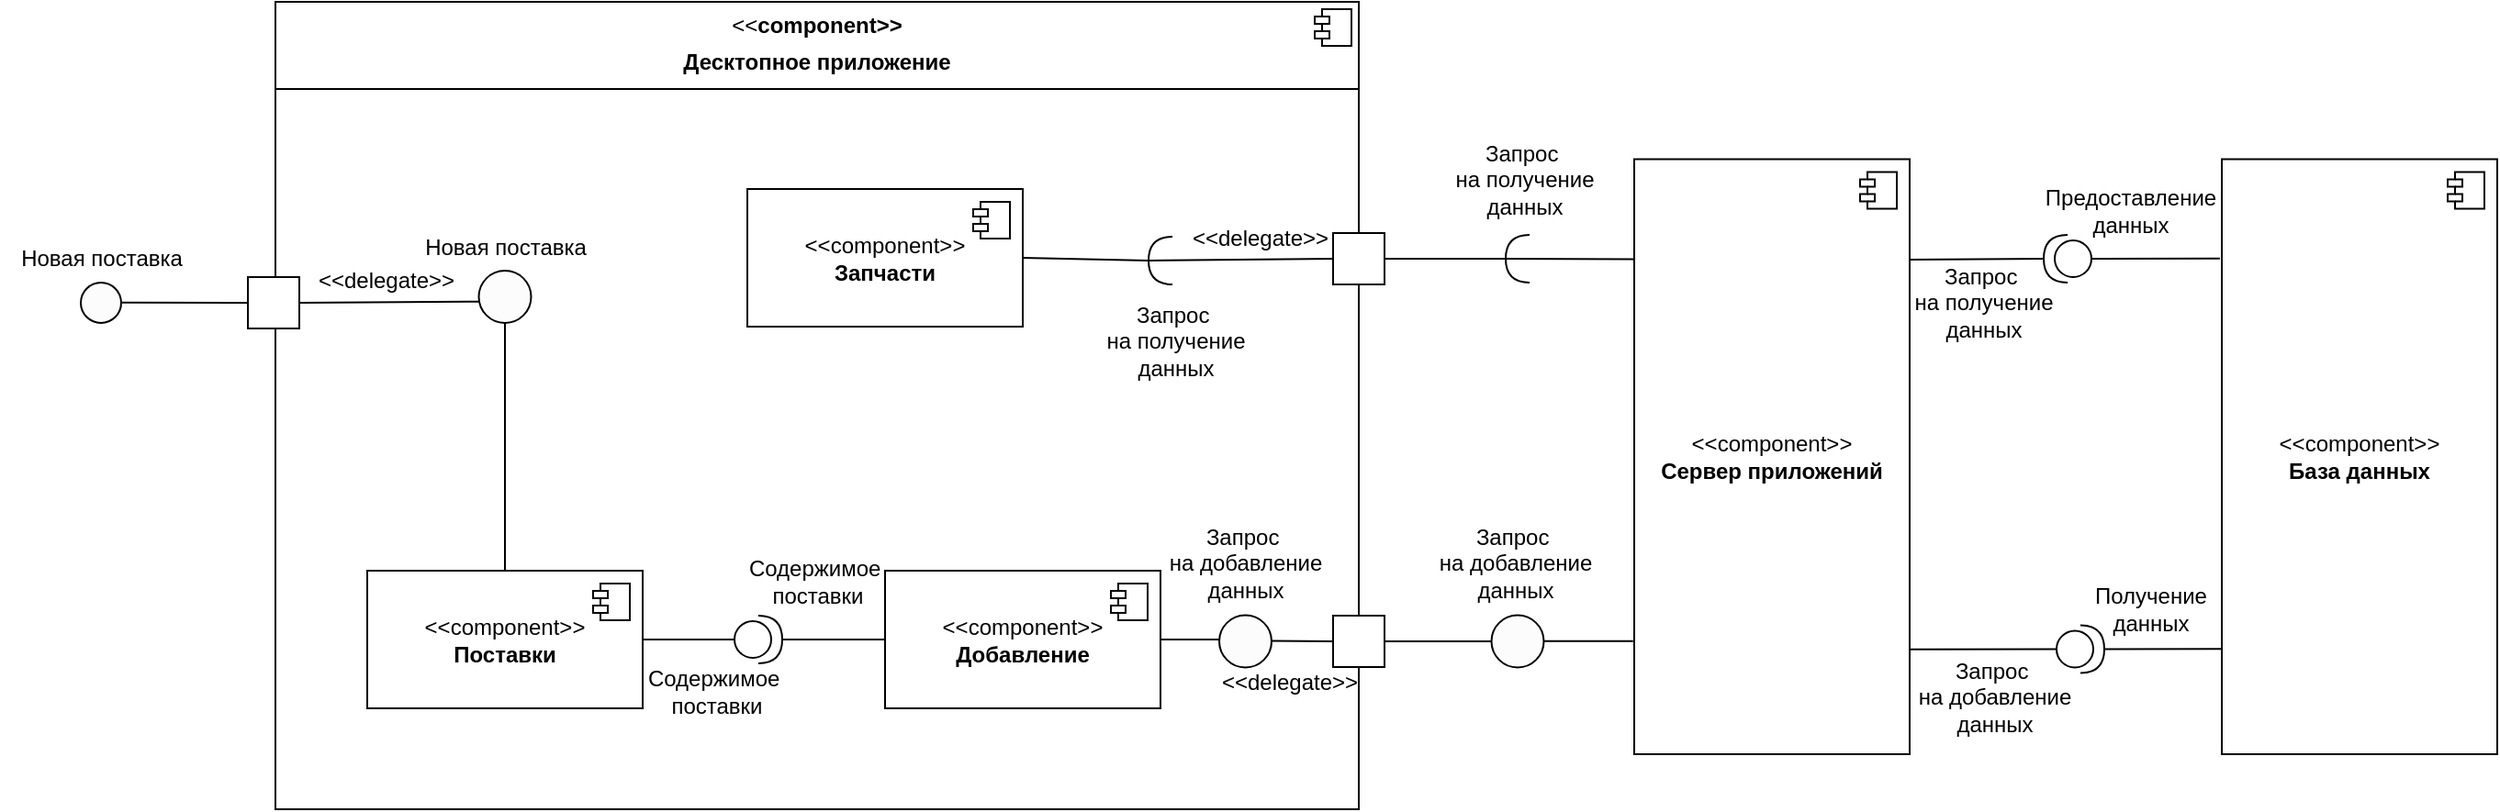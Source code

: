 <mxfile version="26.0.16">
  <diagram name="Страница — 1" id="rh0AONjHpE_3diKH-o4A">
    <mxGraphModel dx="1434" dy="836" grid="1" gridSize="10" guides="1" tooltips="1" connect="1" arrows="1" fold="1" page="1" pageScale="1" pageWidth="827" pageHeight="1169" math="0" shadow="0">
      <root>
        <mxCell id="0" />
        <mxCell id="1" parent="0" />
        <mxCell id="dRnqPSM8dbN7AAyOsYSZ-2" value="&lt;p style=&quot;margin:0px;margin-top:6px;text-align:center;&quot;&gt;&lt;span style=&quot;background-color: initial;&quot;&gt;&amp;lt;&amp;lt;&lt;b&gt;c&lt;/b&gt;&lt;/span&gt;&lt;b&gt;omponent&amp;gt;&amp;gt;&lt;/b&gt;&lt;/p&gt;&lt;p style=&quot;margin:0px;margin-top:6px;text-align:center;&quot;&gt;&lt;b&gt;Десктопное приложение&lt;/b&gt;&lt;/p&gt;&lt;hr size=&quot;1&quot; style=&quot;border-style:solid;&quot;&gt;&lt;p style=&quot;margin:0px;margin-left:8px;&quot;&gt;&lt;br&gt;&lt;/p&gt;" style="align=left;overflow=fill;html=1;dropTarget=0;whiteSpace=wrap;" vertex="1" parent="1">
          <mxGeometry x="490" y="440" width="590" height="440" as="geometry" />
        </mxCell>
        <mxCell id="dRnqPSM8dbN7AAyOsYSZ-3" value="" style="shape=component;jettyWidth=8;jettyHeight=4;" vertex="1" parent="dRnqPSM8dbN7AAyOsYSZ-2">
          <mxGeometry x="1" width="20" height="20" relative="1" as="geometry">
            <mxPoint x="-24" y="4" as="offset" />
          </mxGeometry>
        </mxCell>
        <mxCell id="dRnqPSM8dbN7AAyOsYSZ-4" value="&lt;span style=&quot;background-color: initial;&quot;&gt;&amp;lt;&amp;lt;c&lt;/span&gt;omponent&amp;gt;&amp;gt;&lt;br&gt;&lt;b&gt;Запчасти&lt;/b&gt;" style="html=1;dropTarget=0;whiteSpace=wrap;" vertex="1" parent="1">
          <mxGeometry x="747" y="542" width="150" height="75" as="geometry" />
        </mxCell>
        <mxCell id="dRnqPSM8dbN7AAyOsYSZ-5" value="" style="shape=module;jettyWidth=8;jettyHeight=4;" vertex="1" parent="dRnqPSM8dbN7AAyOsYSZ-4">
          <mxGeometry x="1" width="20" height="20" relative="1" as="geometry">
            <mxPoint x="-27" y="7" as="offset" />
          </mxGeometry>
        </mxCell>
        <mxCell id="dRnqPSM8dbN7AAyOsYSZ-6" value="&lt;span style=&quot;background-color: initial;&quot;&gt;&amp;lt;&amp;lt;c&lt;/span&gt;omponent&amp;gt;&amp;gt;&lt;br&gt;&lt;b&gt;Добавление&lt;/b&gt;" style="html=1;dropTarget=0;whiteSpace=wrap;" vertex="1" parent="1">
          <mxGeometry x="822" y="750" width="150" height="75" as="geometry" />
        </mxCell>
        <mxCell id="dRnqPSM8dbN7AAyOsYSZ-7" value="" style="shape=module;jettyWidth=8;jettyHeight=4;" vertex="1" parent="dRnqPSM8dbN7AAyOsYSZ-6">
          <mxGeometry x="1" width="20" height="20" relative="1" as="geometry">
            <mxPoint x="-27" y="7" as="offset" />
          </mxGeometry>
        </mxCell>
        <mxCell id="dRnqPSM8dbN7AAyOsYSZ-8" value="&lt;span style=&quot;background-color: initial;&quot;&gt;&amp;lt;&amp;lt;c&lt;/span&gt;omponent&amp;gt;&amp;gt;&lt;br&gt;&lt;b&gt;Поставки&lt;/b&gt;" style="html=1;dropTarget=0;whiteSpace=wrap;" vertex="1" parent="1">
          <mxGeometry x="540" y="750" width="150" height="75" as="geometry" />
        </mxCell>
        <mxCell id="dRnqPSM8dbN7AAyOsYSZ-9" value="" style="shape=module;jettyWidth=8;jettyHeight=4;" vertex="1" parent="dRnqPSM8dbN7AAyOsYSZ-8">
          <mxGeometry x="1" width="20" height="20" relative="1" as="geometry">
            <mxPoint x="-27" y="7" as="offset" />
          </mxGeometry>
        </mxCell>
        <mxCell id="dRnqPSM8dbN7AAyOsYSZ-12" value="" style="shape=providedRequiredInterface;html=1;verticalLabelPosition=bottom;sketch=0;rotation=0;" vertex="1" parent="1">
          <mxGeometry x="740" y="774.5" width="26" height="26" as="geometry" />
        </mxCell>
        <mxCell id="dRnqPSM8dbN7AAyOsYSZ-13" value="" style="endArrow=none;startArrow=none;endFill=0;startFill=0;endSize=8;startSize=10;html=1;rounded=0;exitX=0;exitY=0.5;exitDx=0;exitDy=0;exitPerimeter=0;" edge="1" parent="1" source="dRnqPSM8dbN7AAyOsYSZ-12" target="dRnqPSM8dbN7AAyOsYSZ-8">
          <mxGeometry width="160" relative="1" as="geometry">
            <mxPoint x="640" y="787" as="sourcePoint" />
            <mxPoint x="713" y="792.58" as="targetPoint" />
          </mxGeometry>
        </mxCell>
        <mxCell id="dRnqPSM8dbN7AAyOsYSZ-14" value="" style="endArrow=none;startArrow=none;endFill=0;startFill=0;endSize=8;startSize=10;html=1;rounded=0;exitX=0;exitY=0.5;exitDx=0;exitDy=0;entryX=1;entryY=0.5;entryDx=0;entryDy=0;entryPerimeter=0;" edge="1" parent="1" source="dRnqPSM8dbN7AAyOsYSZ-6" target="dRnqPSM8dbN7AAyOsYSZ-12">
          <mxGeometry width="160" relative="1" as="geometry">
            <mxPoint x="610" y="787.08" as="sourcePoint" />
            <mxPoint x="684" y="787.08" as="targetPoint" />
          </mxGeometry>
        </mxCell>
        <mxCell id="dRnqPSM8dbN7AAyOsYSZ-15" value="&lt;font style=&quot;font-size: 12px;&quot;&gt;Содержимое&amp;nbsp;&lt;/font&gt;&lt;div style=&quot;&quot;&gt;&lt;font style=&quot;font-size: 12px;&quot;&gt;поставки&lt;/font&gt;&lt;/div&gt;" style="text;html=1;align=center;verticalAlign=middle;resizable=0;points=[];autosize=1;strokeColor=none;fillColor=none;" vertex="1" parent="1">
          <mxGeometry x="680" y="795.5" width="100" height="40" as="geometry" />
        </mxCell>
        <mxCell id="dRnqPSM8dbN7AAyOsYSZ-16" value="" style="edgeStyle=orthogonalEdgeStyle;html=1;verticalAlign=bottom;endArrow=none;endSize=8;strokeColor=#000000;rounded=0;exitX=0.5;exitY=0;exitDx=0;exitDy=0;endFill=0;entryX=0.637;entryY=0.753;entryDx=0;entryDy=0;entryPerimeter=0;" edge="1" parent="1" source="dRnqPSM8dbN7AAyOsYSZ-8" target="dRnqPSM8dbN7AAyOsYSZ-48">
          <mxGeometry relative="1" as="geometry">
            <mxPoint x="624" y="604.34" as="targetPoint" />
            <mxPoint x="655" y="750" as="sourcePoint" />
            <Array as="points">
              <mxPoint x="615" y="610" />
            </Array>
          </mxGeometry>
        </mxCell>
        <mxCell id="dRnqPSM8dbN7AAyOsYSZ-17" value="Новая поставка" style="text;html=1;align=center;verticalAlign=middle;resizable=0;points=[];autosize=1;strokeColor=none;fillColor=none;" vertex="1" parent="1">
          <mxGeometry x="560" y="559" width="110" height="30" as="geometry" />
        </mxCell>
        <mxCell id="dRnqPSM8dbN7AAyOsYSZ-18" value="" style="html=1;whiteSpace=wrap;" vertex="1" parent="1">
          <mxGeometry x="475" y="590" width="28" height="28" as="geometry" />
        </mxCell>
        <mxCell id="dRnqPSM8dbN7AAyOsYSZ-19" value="" style="endArrow=none;startArrow=none;endFill=0;startFill=0;endSize=8;startSize=10;html=1;rounded=0;exitX=0.111;exitY=0.478;exitDx=0;exitDy=0;exitPerimeter=0;entryX=1;entryY=0.5;entryDx=0;entryDy=0;" edge="1" parent="1" target="dRnqPSM8dbN7AAyOsYSZ-18">
          <mxGeometry width="160" relative="1" as="geometry">
            <mxPoint x="603.33" y="603.34" as="sourcePoint" />
            <mxPoint x="500" y="603.6" as="targetPoint" />
          </mxGeometry>
        </mxCell>
        <mxCell id="dRnqPSM8dbN7AAyOsYSZ-20" value="" style="endArrow=none;startArrow=none;endFill=0;startFill=0;endSize=8;startSize=10;html=1;rounded=0;exitX=0;exitY=0.5;exitDx=0;exitDy=0;entryX=0.857;entryY=0.495;entryDx=0;entryDy=0;entryPerimeter=0;" edge="1" parent="1" source="dRnqPSM8dbN7AAyOsYSZ-18" target="dRnqPSM8dbN7AAyOsYSZ-21">
          <mxGeometry width="160" relative="1" as="geometry">
            <mxPoint x="427" y="603.5" as="sourcePoint" />
            <mxPoint x="400" y="604" as="targetPoint" />
          </mxGeometry>
        </mxCell>
        <mxCell id="dRnqPSM8dbN7AAyOsYSZ-21" value="" style="ellipse;html=1;shape=startState;fillColor=#FCFCFC;strokeColor=#000000;" vertex="1" parent="1">
          <mxGeometry x="380" y="589" width="30" height="30" as="geometry" />
        </mxCell>
        <mxCell id="dRnqPSM8dbN7AAyOsYSZ-22" value="Новая поставка" style="text;html=1;align=center;verticalAlign=middle;resizable=0;points=[];autosize=1;strokeColor=none;fillColor=none;" vertex="1" parent="1">
          <mxGeometry x="340" y="565" width="110" height="30" as="geometry" />
        </mxCell>
        <mxCell id="dRnqPSM8dbN7AAyOsYSZ-23" value="" style="html=1;whiteSpace=wrap;" vertex="1" parent="1">
          <mxGeometry x="1066" y="566" width="28" height="28" as="geometry" />
        </mxCell>
        <mxCell id="dRnqPSM8dbN7AAyOsYSZ-24" value="Запрос&amp;nbsp;&lt;div&gt;на получение&lt;/div&gt;&lt;div&gt;данных&lt;/div&gt;" style="text;html=1;align=center;verticalAlign=middle;resizable=0;points=[];autosize=1;strokeColor=none;fillColor=none;" vertex="1" parent="1">
          <mxGeometry x="930" y="595" width="100" height="60" as="geometry" />
        </mxCell>
        <mxCell id="dRnqPSM8dbN7AAyOsYSZ-25" value="" style="endArrow=none;startArrow=none;endFill=0;startFill=0;endSize=8;startSize=10;html=1;rounded=0;exitX=1;exitY=0.5;exitDx=0;exitDy=0;exitPerimeter=0;entryX=1;entryY=0.5;entryDx=0;entryDy=0;" edge="1" parent="1" source="dRnqPSM8dbN7AAyOsYSZ-30" target="dRnqPSM8dbN7AAyOsYSZ-4">
          <mxGeometry width="160" relative="1" as="geometry">
            <mxPoint x="980" y="580" as="sourcePoint" />
            <mxPoint x="890" y="579.6" as="targetPoint" />
          </mxGeometry>
        </mxCell>
        <mxCell id="dRnqPSM8dbN7AAyOsYSZ-27" value="" style="endArrow=none;startArrow=none;endFill=0;startFill=0;endSize=8;startSize=10;html=1;rounded=0;exitX=0;exitY=0.5;exitDx=0;exitDy=0;entryX=1;entryY=0.5;entryDx=0;entryDy=0;entryPerimeter=0;" edge="1" parent="1" source="dRnqPSM8dbN7AAyOsYSZ-23" target="dRnqPSM8dbN7AAyOsYSZ-30">
          <mxGeometry width="160" relative="1" as="geometry">
            <mxPoint x="1063" y="589" as="sourcePoint" />
            <mxPoint x="1006" y="580" as="targetPoint" />
          </mxGeometry>
        </mxCell>
        <mxCell id="dRnqPSM8dbN7AAyOsYSZ-28" value="&lt;span style=&quot;text-wrap-mode: wrap;&quot;&gt;&amp;lt;&amp;lt;delegate&amp;gt;&amp;gt;&lt;/span&gt;" style="text;html=1;align=center;verticalAlign=middle;resizable=0;points=[];autosize=1;strokeColor=none;fillColor=none;" vertex="1" parent="1">
          <mxGeometry x="500" y="577" width="100" height="30" as="geometry" />
        </mxCell>
        <mxCell id="dRnqPSM8dbN7AAyOsYSZ-29" value="&lt;span style=&quot;text-wrap: wrap;&quot;&gt;&amp;lt;&amp;lt;delegate&amp;gt;&amp;gt;&lt;/span&gt;" style="text;html=1;align=center;verticalAlign=middle;resizable=0;points=[];autosize=1;strokeColor=none;fillColor=none;" vertex="1" parent="1">
          <mxGeometry x="976" y="554" width="100" height="30" as="geometry" />
        </mxCell>
        <mxCell id="dRnqPSM8dbN7AAyOsYSZ-30" value="" style="shape=requiredInterface;html=1;verticalLabelPosition=bottom;sketch=0;rotation=-180;" vertex="1" parent="1">
          <mxGeometry x="965.5" y="568" width="13" height="26" as="geometry" />
        </mxCell>
        <mxCell id="dRnqPSM8dbN7AAyOsYSZ-31" value="" style="endArrow=none;startArrow=none;endFill=0;startFill=0;endSize=8;startSize=10;html=1;rounded=0;entryX=1;entryY=0.5;entryDx=0;entryDy=0;exitX=1;exitY=0.5;exitDx=0;exitDy=0;exitPerimeter=0;" edge="1" parent="1" source="dRnqPSM8dbN7AAyOsYSZ-32" target="dRnqPSM8dbN7AAyOsYSZ-23">
          <mxGeometry width="160" relative="1" as="geometry">
            <mxPoint x="1190" y="580" as="sourcePoint" />
            <mxPoint x="1150" y="576" as="targetPoint" />
          </mxGeometry>
        </mxCell>
        <mxCell id="dRnqPSM8dbN7AAyOsYSZ-32" value="" style="shape=requiredInterface;html=1;verticalLabelPosition=bottom;sketch=0;rotation=-180;" vertex="1" parent="1">
          <mxGeometry x="1160" y="567" width="13" height="26" as="geometry" />
        </mxCell>
        <mxCell id="dRnqPSM8dbN7AAyOsYSZ-33" value="Запрос&amp;nbsp;&lt;div&gt;на получение&lt;/div&gt;&lt;div&gt;данных&lt;/div&gt;" style="text;html=1;align=center;verticalAlign=middle;resizable=0;points=[];autosize=1;strokeColor=none;fillColor=none;" vertex="1" parent="1">
          <mxGeometry x="1120" y="507" width="100" height="60" as="geometry" />
        </mxCell>
        <mxCell id="dRnqPSM8dbN7AAyOsYSZ-34" value="&lt;span style=&quot;background-color: initial;&quot;&gt;&amp;lt;&amp;lt;c&lt;/span&gt;omponent&amp;gt;&amp;gt;&lt;br&gt;&lt;b&gt;Сервер приложений&lt;/b&gt;" style="html=1;dropTarget=0;whiteSpace=wrap;" vertex="1" parent="1">
          <mxGeometry x="1230" y="525.75" width="150" height="324.25" as="geometry" />
        </mxCell>
        <mxCell id="dRnqPSM8dbN7AAyOsYSZ-35" value="" style="shape=module;jettyWidth=8;jettyHeight=4;" vertex="1" parent="dRnqPSM8dbN7AAyOsYSZ-34">
          <mxGeometry x="1" width="20" height="20" relative="1" as="geometry">
            <mxPoint x="-27" y="7" as="offset" />
          </mxGeometry>
        </mxCell>
        <mxCell id="dRnqPSM8dbN7AAyOsYSZ-36" value="" style="endArrow=none;startArrow=none;endFill=0;startFill=0;endSize=8;startSize=10;html=1;rounded=0;entryX=1;entryY=0.5;entryDx=0;entryDy=0;exitX=-0.003;exitY=0.168;exitDx=0;exitDy=0;entryPerimeter=0;exitPerimeter=0;" edge="1" parent="1" source="dRnqPSM8dbN7AAyOsYSZ-34" target="dRnqPSM8dbN7AAyOsYSZ-32">
          <mxGeometry width="160" relative="1" as="geometry">
            <mxPoint x="1276" y="580.58" as="sourcePoint" />
            <mxPoint x="1210" y="580.58" as="targetPoint" />
          </mxGeometry>
        </mxCell>
        <mxCell id="dRnqPSM8dbN7AAyOsYSZ-37" value="&lt;span style=&quot;background-color: initial;&quot;&gt;&amp;lt;&amp;lt;c&lt;/span&gt;omponent&amp;gt;&amp;gt;&lt;br&gt;&lt;b&gt;База данных&lt;/b&gt;" style="html=1;dropTarget=0;whiteSpace=wrap;" vertex="1" parent="1">
          <mxGeometry x="1550" y="525.75" width="150" height="324.25" as="geometry" />
        </mxCell>
        <mxCell id="dRnqPSM8dbN7AAyOsYSZ-38" value="" style="shape=module;jettyWidth=8;jettyHeight=4;" vertex="1" parent="dRnqPSM8dbN7AAyOsYSZ-37">
          <mxGeometry x="1" width="20" height="20" relative="1" as="geometry">
            <mxPoint x="-27" y="7" as="offset" />
          </mxGeometry>
        </mxCell>
        <mxCell id="dRnqPSM8dbN7AAyOsYSZ-39" value="" style="endArrow=none;startArrow=none;endFill=0;startFill=0;endSize=8;startSize=10;html=1;rounded=0;entryX=0.997;entryY=0.169;entryDx=0;entryDy=0;exitX=1;exitY=0.5;exitDx=0;exitDy=0;exitPerimeter=0;entryPerimeter=0;" edge="1" parent="1" source="dRnqPSM8dbN7AAyOsYSZ-40" target="dRnqPSM8dbN7AAyOsYSZ-34">
          <mxGeometry width="160" relative="1" as="geometry">
            <mxPoint x="1480" y="580" as="sourcePoint" />
            <mxPoint x="1420" y="584" as="targetPoint" />
          </mxGeometry>
        </mxCell>
        <mxCell id="dRnqPSM8dbN7AAyOsYSZ-40" value="" style="shape=providedRequiredInterface;html=1;verticalLabelPosition=bottom;sketch=0;rotation=-180;" vertex="1" parent="1">
          <mxGeometry x="1453" y="567" width="26" height="26" as="geometry" />
        </mxCell>
        <mxCell id="dRnqPSM8dbN7AAyOsYSZ-41" value="" style="endArrow=none;startArrow=none;endFill=0;startFill=0;endSize=8;startSize=10;html=1;rounded=0;entryX=0;entryY=0.5;entryDx=0;entryDy=0;exitX=-0.007;exitY=0.167;exitDx=0;exitDy=0;entryPerimeter=0;exitPerimeter=0;" edge="1" parent="1" source="dRnqPSM8dbN7AAyOsYSZ-37" target="dRnqPSM8dbN7AAyOsYSZ-40">
          <mxGeometry width="160" relative="1" as="geometry">
            <mxPoint x="1570" y="579.58" as="sourcePoint" />
            <mxPoint x="1510" y="579.58" as="targetPoint" />
          </mxGeometry>
        </mxCell>
        <mxCell id="dRnqPSM8dbN7AAyOsYSZ-42" value="&lt;font style=&quot;font-size: 12px;&quot;&gt;Содержимое&amp;nbsp;&lt;/font&gt;&lt;div style=&quot;&quot;&gt;&lt;font style=&quot;font-size: 12px;&quot;&gt;поставки&lt;/font&gt;&lt;/div&gt;" style="text;html=1;align=center;verticalAlign=middle;resizable=0;points=[];autosize=1;strokeColor=none;fillColor=none;" vertex="1" parent="1">
          <mxGeometry x="735" y="735.5" width="100" height="40" as="geometry" />
        </mxCell>
        <mxCell id="dRnqPSM8dbN7AAyOsYSZ-43" value="Запрос&amp;nbsp;&lt;div&gt;на получение&lt;/div&gt;&lt;div&gt;данных&lt;/div&gt;" style="text;html=1;align=center;verticalAlign=middle;resizable=0;points=[];autosize=1;strokeColor=none;fillColor=none;" vertex="1" parent="1">
          <mxGeometry x="1370" y="574" width="100" height="60" as="geometry" />
        </mxCell>
        <mxCell id="dRnqPSM8dbN7AAyOsYSZ-44" value="Предоставление&lt;div&gt;данных&lt;/div&gt;" style="text;html=1;align=center;verticalAlign=middle;resizable=0;points=[];autosize=1;strokeColor=none;fillColor=none;" vertex="1" parent="1">
          <mxGeometry x="1440" y="534" width="120" height="40" as="geometry" />
        </mxCell>
        <mxCell id="dRnqPSM8dbN7AAyOsYSZ-45" value="" style="html=1;whiteSpace=wrap;" vertex="1" parent="1">
          <mxGeometry x="1066" y="774.5" width="28" height="28" as="geometry" />
        </mxCell>
        <mxCell id="dRnqPSM8dbN7AAyOsYSZ-46" value="" style="endArrow=none;startArrow=none;endFill=0;startFill=0;endSize=8;startSize=10;html=1;rounded=0;entryX=1;entryY=0.5;entryDx=0;entryDy=0;exitX=0.1;exitY=0.472;exitDx=0;exitDy=0;exitPerimeter=0;" edge="1" parent="1" source="dRnqPSM8dbN7AAyOsYSZ-47" target="dRnqPSM8dbN7AAyOsYSZ-6">
          <mxGeometry width="160" relative="1" as="geometry">
            <mxPoint x="1000" y="787" as="sourcePoint" />
            <mxPoint x="986" y="795.5" as="targetPoint" />
          </mxGeometry>
        </mxCell>
        <mxCell id="dRnqPSM8dbN7AAyOsYSZ-47" value="" style="ellipse;html=1;shape=startState;fillColor=#FCFCFC;strokeColor=#000000;" vertex="1" parent="1">
          <mxGeometry x="1000" y="770.25" width="36.5" height="36.5" as="geometry" />
        </mxCell>
        <mxCell id="dRnqPSM8dbN7AAyOsYSZ-48" value="" style="ellipse;html=1;shape=startState;fillColor=#FCFCFC;strokeColor=#000000;" vertex="1" parent="1">
          <mxGeometry x="596.75" y="582.5" width="36.5" height="36.5" as="geometry" />
        </mxCell>
        <mxCell id="dRnqPSM8dbN7AAyOsYSZ-49" value="" style="endArrow=none;startArrow=none;endFill=0;startFill=0;endSize=8;startSize=10;html=1;rounded=0;entryX=0.885;entryY=0.494;entryDx=0;entryDy=0;exitX=0;exitY=0.5;exitDx=0;exitDy=0;entryPerimeter=0;" edge="1" parent="1" source="dRnqPSM8dbN7AAyOsYSZ-45" target="dRnqPSM8dbN7AAyOsYSZ-47">
          <mxGeometry width="160" relative="1" as="geometry">
            <mxPoint x="1066" y="790" as="sourcePoint" />
            <mxPoint x="1034" y="790" as="targetPoint" />
          </mxGeometry>
        </mxCell>
        <mxCell id="dRnqPSM8dbN7AAyOsYSZ-50" value="Запрос&amp;nbsp;&lt;div&gt;на добавление&lt;/div&gt;&lt;div&gt;данных&lt;/div&gt;" style="text;html=1;align=center;verticalAlign=middle;resizable=0;points=[];autosize=1;strokeColor=none;fillColor=none;" vertex="1" parent="1">
          <mxGeometry x="963.25" y="715.5" width="110" height="60" as="geometry" />
        </mxCell>
        <mxCell id="dRnqPSM8dbN7AAyOsYSZ-51" value="" style="endArrow=none;startArrow=none;endFill=0;startFill=0;endSize=8;startSize=10;html=1;rounded=0;entryX=1;entryY=0.5;entryDx=0;entryDy=0;exitX=0.124;exitY=0.499;exitDx=0;exitDy=0;exitPerimeter=0;" edge="1" parent="1" source="dRnqPSM8dbN7AAyOsYSZ-53" target="dRnqPSM8dbN7AAyOsYSZ-45">
          <mxGeometry width="160" relative="1" as="geometry">
            <mxPoint x="1149.159" y="788.902" as="sourcePoint" />
            <mxPoint x="1100" y="787" as="targetPoint" />
          </mxGeometry>
        </mxCell>
        <mxCell id="dRnqPSM8dbN7AAyOsYSZ-52" value="Запрос&amp;nbsp;&lt;div&gt;на добавление&lt;/div&gt;&lt;div&gt;данных&lt;/div&gt;" style="text;html=1;align=center;verticalAlign=middle;resizable=0;points=[];autosize=1;strokeColor=none;fillColor=none;" vertex="1" parent="1">
          <mxGeometry x="1110" y="715.5" width="110" height="60" as="geometry" />
        </mxCell>
        <mxCell id="dRnqPSM8dbN7AAyOsYSZ-53" value="" style="ellipse;html=1;shape=startState;fillColor=#FCFCFC;strokeColor=#000000;" vertex="1" parent="1">
          <mxGeometry x="1148.25" y="770.25" width="36.5" height="36.5" as="geometry" />
        </mxCell>
        <mxCell id="dRnqPSM8dbN7AAyOsYSZ-54" value="" style="endArrow=none;startArrow=none;endFill=0;startFill=0;endSize=8;startSize=10;html=1;rounded=0;entryX=0.885;entryY=0.495;entryDx=0;entryDy=0;exitX=-0.004;exitY=0.81;exitDx=0;exitDy=0;exitPerimeter=0;entryPerimeter=0;" edge="1" parent="1" source="dRnqPSM8dbN7AAyOsYSZ-34" target="dRnqPSM8dbN7AAyOsYSZ-53">
          <mxGeometry width="160" relative="1" as="geometry">
            <mxPoint x="1243.75" y="787.36" as="sourcePoint" />
            <mxPoint x="1184.75" y="787.36" as="targetPoint" />
          </mxGeometry>
        </mxCell>
        <mxCell id="dRnqPSM8dbN7AAyOsYSZ-55" value="" style="shape=providedRequiredInterface;html=1;verticalLabelPosition=bottom;sketch=0;rotation=0;" vertex="1" parent="1">
          <mxGeometry x="1460" y="779.75" width="26" height="26" as="geometry" />
        </mxCell>
        <mxCell id="dRnqPSM8dbN7AAyOsYSZ-56" value="" style="endArrow=none;startArrow=none;endFill=0;startFill=0;endSize=8;startSize=10;html=1;rounded=0;entryX=0.998;entryY=0.824;entryDx=0;entryDy=0;exitX=0;exitY=0.5;exitDx=0;exitDy=0;exitPerimeter=0;entryPerimeter=0;" edge="1" parent="1" source="dRnqPSM8dbN7AAyOsYSZ-55" target="dRnqPSM8dbN7AAyOsYSZ-34">
          <mxGeometry width="160" relative="1" as="geometry">
            <mxPoint x="1428" y="795.5" as="sourcePoint" />
            <mxPoint x="1380" y="795.5" as="targetPoint" />
          </mxGeometry>
        </mxCell>
        <mxCell id="dRnqPSM8dbN7AAyOsYSZ-57" value="" style="endArrow=none;startArrow=none;endFill=0;startFill=0;endSize=8;startSize=10;html=1;rounded=0;entryX=1;entryY=0.5;entryDx=0;entryDy=0;exitX=-0.002;exitY=0.823;exitDx=0;exitDy=0;exitPerimeter=0;entryPerimeter=0;" edge="1" parent="1" source="dRnqPSM8dbN7AAyOsYSZ-37" target="dRnqPSM8dbN7AAyOsYSZ-55">
          <mxGeometry width="160" relative="1" as="geometry">
            <mxPoint x="1534" y="795.5" as="sourcePoint" />
            <mxPoint x="1470" y="795.5" as="targetPoint" />
          </mxGeometry>
        </mxCell>
        <mxCell id="dRnqPSM8dbN7AAyOsYSZ-58" value="Запрос&amp;nbsp;&lt;div&gt;на добавление&lt;/div&gt;&lt;div&gt;данных&lt;/div&gt;" style="text;html=1;align=center;verticalAlign=middle;resizable=0;points=[];autosize=1;strokeColor=none;fillColor=none;" vertex="1" parent="1">
          <mxGeometry x="1371" y="789" width="110" height="60" as="geometry" />
        </mxCell>
        <mxCell id="dRnqPSM8dbN7AAyOsYSZ-59" value="Получение&lt;div&gt;данных&lt;/div&gt;" style="text;html=1;align=center;verticalAlign=middle;resizable=0;points=[];autosize=1;strokeColor=none;fillColor=none;" vertex="1" parent="1">
          <mxGeometry x="1471" y="751" width="80" height="40" as="geometry" />
        </mxCell>
        <mxCell id="dRnqPSM8dbN7AAyOsYSZ-60" value="&lt;span style=&quot;text-wrap-mode: wrap;&quot;&gt;&amp;lt;&amp;lt;delegate&amp;gt;&amp;gt;&lt;/span&gt;" style="text;html=1;align=center;verticalAlign=middle;resizable=0;points=[];autosize=1;strokeColor=none;fillColor=none;" vertex="1" parent="1">
          <mxGeometry x="992" y="796" width="100" height="30" as="geometry" />
        </mxCell>
      </root>
    </mxGraphModel>
  </diagram>
</mxfile>
